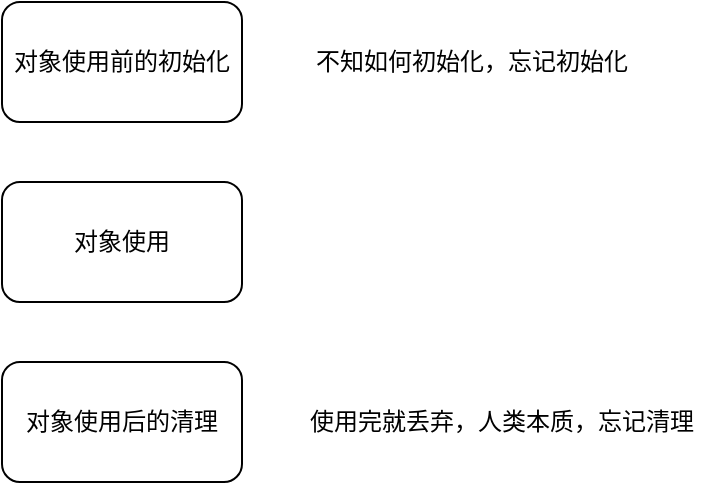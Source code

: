 <mxfile version="12.2.4"><diagram id="JOLCQ4USGIajicp3QA5h"><mxGraphModel dx="1104" dy="803" grid="1" gridSize="10" guides="1" tooltips="1" connect="1" arrows="1" fold="1" page="1" pageScale="1" pageWidth="827" pageHeight="1169" math="0" shadow="0"><root><mxCell id="0"/><mxCell id="1" parent="0"/><mxCell id="2" value="对象使用" style="rounded=1;whiteSpace=wrap;html=1;" vertex="1" parent="1"><mxGeometry x="40" y="360" width="120" height="60" as="geometry"/></mxCell><mxCell id="3" value="对象使用前的初始化" style="rounded=1;whiteSpace=wrap;html=1;" vertex="1" parent="1"><mxGeometry x="40" y="270" width="120" height="60" as="geometry"/></mxCell><mxCell id="4" value="对象使用后的清理" style="rounded=1;whiteSpace=wrap;html=1;" vertex="1" parent="1"><mxGeometry x="40" y="450" width="120" height="60" as="geometry"/></mxCell><mxCell id="6" value="不知如何初始化，忘记初始化" style="text;html=1;strokeColor=none;fillColor=none;align=center;verticalAlign=middle;whiteSpace=wrap;rounded=0;" vertex="1" parent="1"><mxGeometry x="190" y="290" width="170" height="20" as="geometry"/></mxCell><mxCell id="8" value="使用完就丢弃，人类本质，忘记清理" style="text;html=1;strokeColor=none;fillColor=none;align=center;verticalAlign=middle;whiteSpace=wrap;rounded=0;" vertex="1" parent="1"><mxGeometry x="180" y="470" width="220" height="20" as="geometry"/></mxCell></root></mxGraphModel></diagram></mxfile>